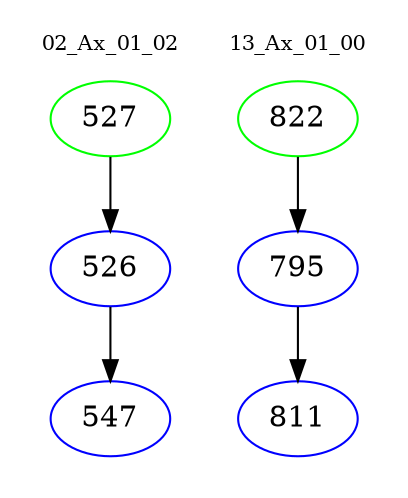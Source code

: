 digraph{
subgraph cluster_0 {
color = white
label = "02_Ax_01_02";
fontsize=10;
T0_527 [label="527", color="green"]
T0_527 -> T0_526 [color="black"]
T0_526 [label="526", color="blue"]
T0_526 -> T0_547 [color="black"]
T0_547 [label="547", color="blue"]
}
subgraph cluster_1 {
color = white
label = "13_Ax_01_00";
fontsize=10;
T1_822 [label="822", color="green"]
T1_822 -> T1_795 [color="black"]
T1_795 [label="795", color="blue"]
T1_795 -> T1_811 [color="black"]
T1_811 [label="811", color="blue"]
}
}
